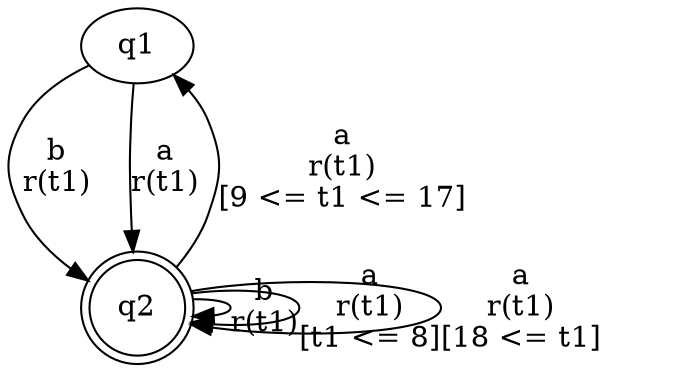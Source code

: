 digraph "tests_1/test22/solution202/solution" {
	q1[label=q1]
	q2[label=q2 shape=doublecircle]
	q1 -> q2[label="b\nr(t1)\n"]
	q2 -> q2[label="b\nr(t1)\n"]
	q2 -> q1[label="a\nr(t1)\n[9 <= t1 <= 17]"]
	q2 -> q2[label="a\nr(t1)\n[t1 <= 8]"]
	q2 -> q2[label="a\nr(t1)\n[18 <= t1]"]
	q1 -> q2[label="a\nr(t1)\n"]
}
